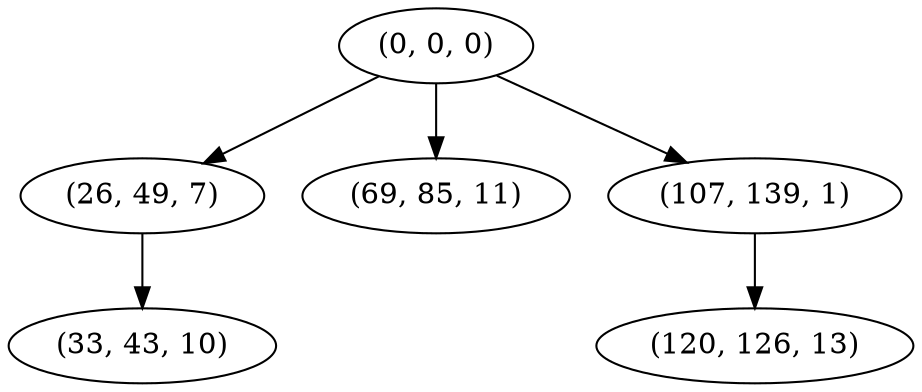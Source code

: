 digraph tree {
    "(0, 0, 0)";
    "(26, 49, 7)";
    "(33, 43, 10)";
    "(69, 85, 11)";
    "(107, 139, 1)";
    "(120, 126, 13)";
    "(0, 0, 0)" -> "(26, 49, 7)";
    "(0, 0, 0)" -> "(69, 85, 11)";
    "(0, 0, 0)" -> "(107, 139, 1)";
    "(26, 49, 7)" -> "(33, 43, 10)";
    "(107, 139, 1)" -> "(120, 126, 13)";
}
